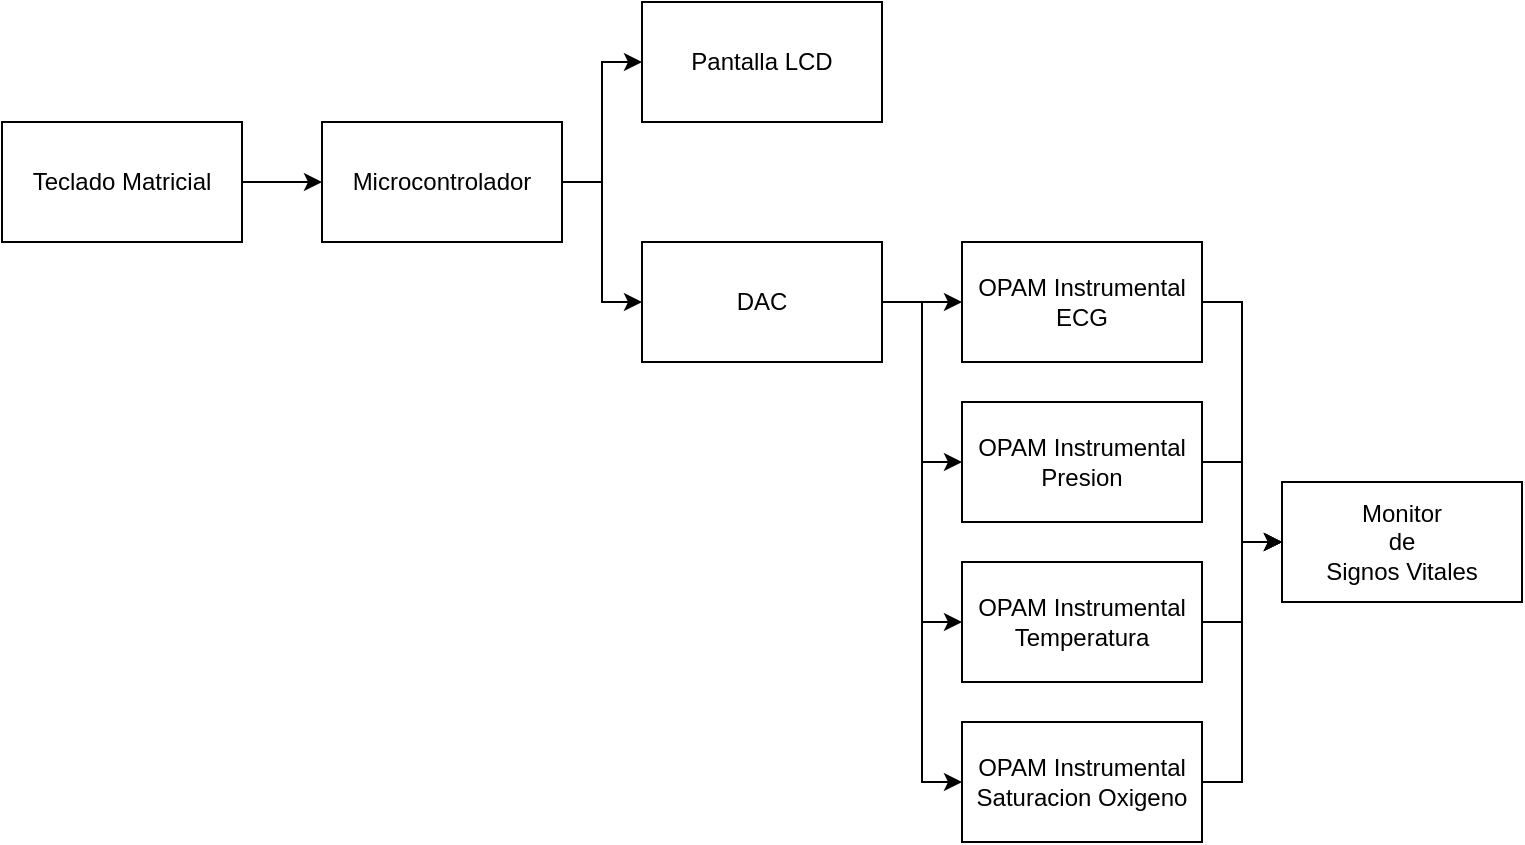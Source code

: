 <mxfile version="24.7.17">
  <diagram name="bloques-sistema" id="Lv0nBqQBgFIgyfSYzhoY">
    <mxGraphModel dx="1434" dy="854" grid="1" gridSize="10" guides="1" tooltips="1" connect="1" arrows="1" fold="1" page="1" pageScale="1" pageWidth="850" pageHeight="1100" math="0" shadow="0">
      <root>
        <mxCell id="0" />
        <mxCell id="1" parent="0" />
        <mxCell id="9pB6YuZ2mCfFKfjgIpOw-10" value="" style="edgeStyle=orthogonalEdgeStyle;rounded=0;orthogonalLoop=1;jettySize=auto;html=1;" edge="1" parent="1" source="9pB6YuZ2mCfFKfjgIpOw-1" target="9pB6YuZ2mCfFKfjgIpOw-2">
          <mxGeometry relative="1" as="geometry" />
        </mxCell>
        <mxCell id="9pB6YuZ2mCfFKfjgIpOw-1" value="Teclado Matricial" style="rounded=0;whiteSpace=wrap;html=1;" vertex="1" parent="1">
          <mxGeometry x="45" y="100" width="120" height="60" as="geometry" />
        </mxCell>
        <mxCell id="9pB6YuZ2mCfFKfjgIpOw-11" style="edgeStyle=orthogonalEdgeStyle;rounded=0;orthogonalLoop=1;jettySize=auto;html=1;exitX=1;exitY=0.5;exitDx=0;exitDy=0;entryX=0;entryY=0.5;entryDx=0;entryDy=0;" edge="1" parent="1" source="9pB6YuZ2mCfFKfjgIpOw-2" target="9pB6YuZ2mCfFKfjgIpOw-3">
          <mxGeometry relative="1" as="geometry" />
        </mxCell>
        <mxCell id="9pB6YuZ2mCfFKfjgIpOw-12" style="edgeStyle=orthogonalEdgeStyle;rounded=0;orthogonalLoop=1;jettySize=auto;html=1;entryX=0;entryY=0.5;entryDx=0;entryDy=0;" edge="1" parent="1" source="9pB6YuZ2mCfFKfjgIpOw-2" target="9pB6YuZ2mCfFKfjgIpOw-4">
          <mxGeometry relative="1" as="geometry" />
        </mxCell>
        <mxCell id="9pB6YuZ2mCfFKfjgIpOw-2" value="Microcontrolador" style="rounded=0;whiteSpace=wrap;html=1;" vertex="1" parent="1">
          <mxGeometry x="205" y="100" width="120" height="60" as="geometry" />
        </mxCell>
        <mxCell id="9pB6YuZ2mCfFKfjgIpOw-3" value="Pantalla LCD" style="rounded=0;whiteSpace=wrap;html=1;" vertex="1" parent="1">
          <mxGeometry x="365" y="40" width="120" height="60" as="geometry" />
        </mxCell>
        <mxCell id="9pB6YuZ2mCfFKfjgIpOw-13" value="" style="edgeStyle=orthogonalEdgeStyle;rounded=0;orthogonalLoop=1;jettySize=auto;html=1;" edge="1" parent="1" source="9pB6YuZ2mCfFKfjgIpOw-4" target="9pB6YuZ2mCfFKfjgIpOw-5">
          <mxGeometry relative="1" as="geometry" />
        </mxCell>
        <mxCell id="9pB6YuZ2mCfFKfjgIpOw-14" style="edgeStyle=orthogonalEdgeStyle;rounded=0;orthogonalLoop=1;jettySize=auto;html=1;entryX=0;entryY=0.5;entryDx=0;entryDy=0;" edge="1" parent="1" source="9pB6YuZ2mCfFKfjgIpOw-4" target="9pB6YuZ2mCfFKfjgIpOw-6">
          <mxGeometry relative="1" as="geometry" />
        </mxCell>
        <mxCell id="9pB6YuZ2mCfFKfjgIpOw-15" style="edgeStyle=orthogonalEdgeStyle;rounded=0;orthogonalLoop=1;jettySize=auto;html=1;entryX=0;entryY=0.5;entryDx=0;entryDy=0;" edge="1" parent="1" source="9pB6YuZ2mCfFKfjgIpOw-4" target="9pB6YuZ2mCfFKfjgIpOw-7">
          <mxGeometry relative="1" as="geometry" />
        </mxCell>
        <mxCell id="9pB6YuZ2mCfFKfjgIpOw-16" style="edgeStyle=orthogonalEdgeStyle;rounded=0;orthogonalLoop=1;jettySize=auto;html=1;entryX=0;entryY=0.5;entryDx=0;entryDy=0;" edge="1" parent="1" source="9pB6YuZ2mCfFKfjgIpOw-4" target="9pB6YuZ2mCfFKfjgIpOw-8">
          <mxGeometry relative="1" as="geometry" />
        </mxCell>
        <mxCell id="9pB6YuZ2mCfFKfjgIpOw-4" value="DAC" style="rounded=0;whiteSpace=wrap;html=1;" vertex="1" parent="1">
          <mxGeometry x="365" y="160" width="120" height="60" as="geometry" />
        </mxCell>
        <mxCell id="9pB6YuZ2mCfFKfjgIpOw-17" style="edgeStyle=orthogonalEdgeStyle;rounded=0;orthogonalLoop=1;jettySize=auto;html=1;entryX=0;entryY=0.5;entryDx=0;entryDy=0;" edge="1" parent="1" source="9pB6YuZ2mCfFKfjgIpOw-5" target="9pB6YuZ2mCfFKfjgIpOw-9">
          <mxGeometry relative="1" as="geometry" />
        </mxCell>
        <mxCell id="9pB6YuZ2mCfFKfjgIpOw-5" value="OPAM Instrumental&lt;div&gt;ECG&lt;/div&gt;" style="rounded=0;whiteSpace=wrap;html=1;" vertex="1" parent="1">
          <mxGeometry x="525" y="160" width="120" height="60" as="geometry" />
        </mxCell>
        <mxCell id="9pB6YuZ2mCfFKfjgIpOw-18" style="edgeStyle=orthogonalEdgeStyle;rounded=0;orthogonalLoop=1;jettySize=auto;html=1;" edge="1" parent="1" source="9pB6YuZ2mCfFKfjgIpOw-6" target="9pB6YuZ2mCfFKfjgIpOw-9">
          <mxGeometry relative="1" as="geometry" />
        </mxCell>
        <mxCell id="9pB6YuZ2mCfFKfjgIpOw-6" value="OPAM Instrumental&lt;div&gt;Presion&lt;/div&gt;" style="rounded=0;whiteSpace=wrap;html=1;" vertex="1" parent="1">
          <mxGeometry x="525" y="240" width="120" height="60" as="geometry" />
        </mxCell>
        <mxCell id="9pB6YuZ2mCfFKfjgIpOw-19" style="edgeStyle=orthogonalEdgeStyle;rounded=0;orthogonalLoop=1;jettySize=auto;html=1;entryX=0;entryY=0.5;entryDx=0;entryDy=0;" edge="1" parent="1" source="9pB6YuZ2mCfFKfjgIpOw-7" target="9pB6YuZ2mCfFKfjgIpOw-9">
          <mxGeometry relative="1" as="geometry" />
        </mxCell>
        <mxCell id="9pB6YuZ2mCfFKfjgIpOw-7" value="OPAM Instrumental&lt;div&gt;Temperatura&lt;/div&gt;" style="rounded=0;whiteSpace=wrap;html=1;" vertex="1" parent="1">
          <mxGeometry x="525" y="320" width="120" height="60" as="geometry" />
        </mxCell>
        <mxCell id="9pB6YuZ2mCfFKfjgIpOw-20" style="edgeStyle=orthogonalEdgeStyle;rounded=0;orthogonalLoop=1;jettySize=auto;html=1;entryX=0;entryY=0.5;entryDx=0;entryDy=0;" edge="1" parent="1" source="9pB6YuZ2mCfFKfjgIpOw-8" target="9pB6YuZ2mCfFKfjgIpOw-9">
          <mxGeometry relative="1" as="geometry" />
        </mxCell>
        <mxCell id="9pB6YuZ2mCfFKfjgIpOw-8" value="OPAM Instrumental&lt;div&gt;Saturacion Oxigeno&lt;/div&gt;" style="rounded=0;whiteSpace=wrap;html=1;" vertex="1" parent="1">
          <mxGeometry x="525" y="400" width="120" height="60" as="geometry" />
        </mxCell>
        <mxCell id="9pB6YuZ2mCfFKfjgIpOw-9" value="Monitor&lt;div&gt;de&lt;/div&gt;&lt;div&gt;Signos Vitales&lt;/div&gt;" style="rounded=0;whiteSpace=wrap;html=1;" vertex="1" parent="1">
          <mxGeometry x="685" y="280" width="120" height="60" as="geometry" />
        </mxCell>
      </root>
    </mxGraphModel>
  </diagram>
</mxfile>
